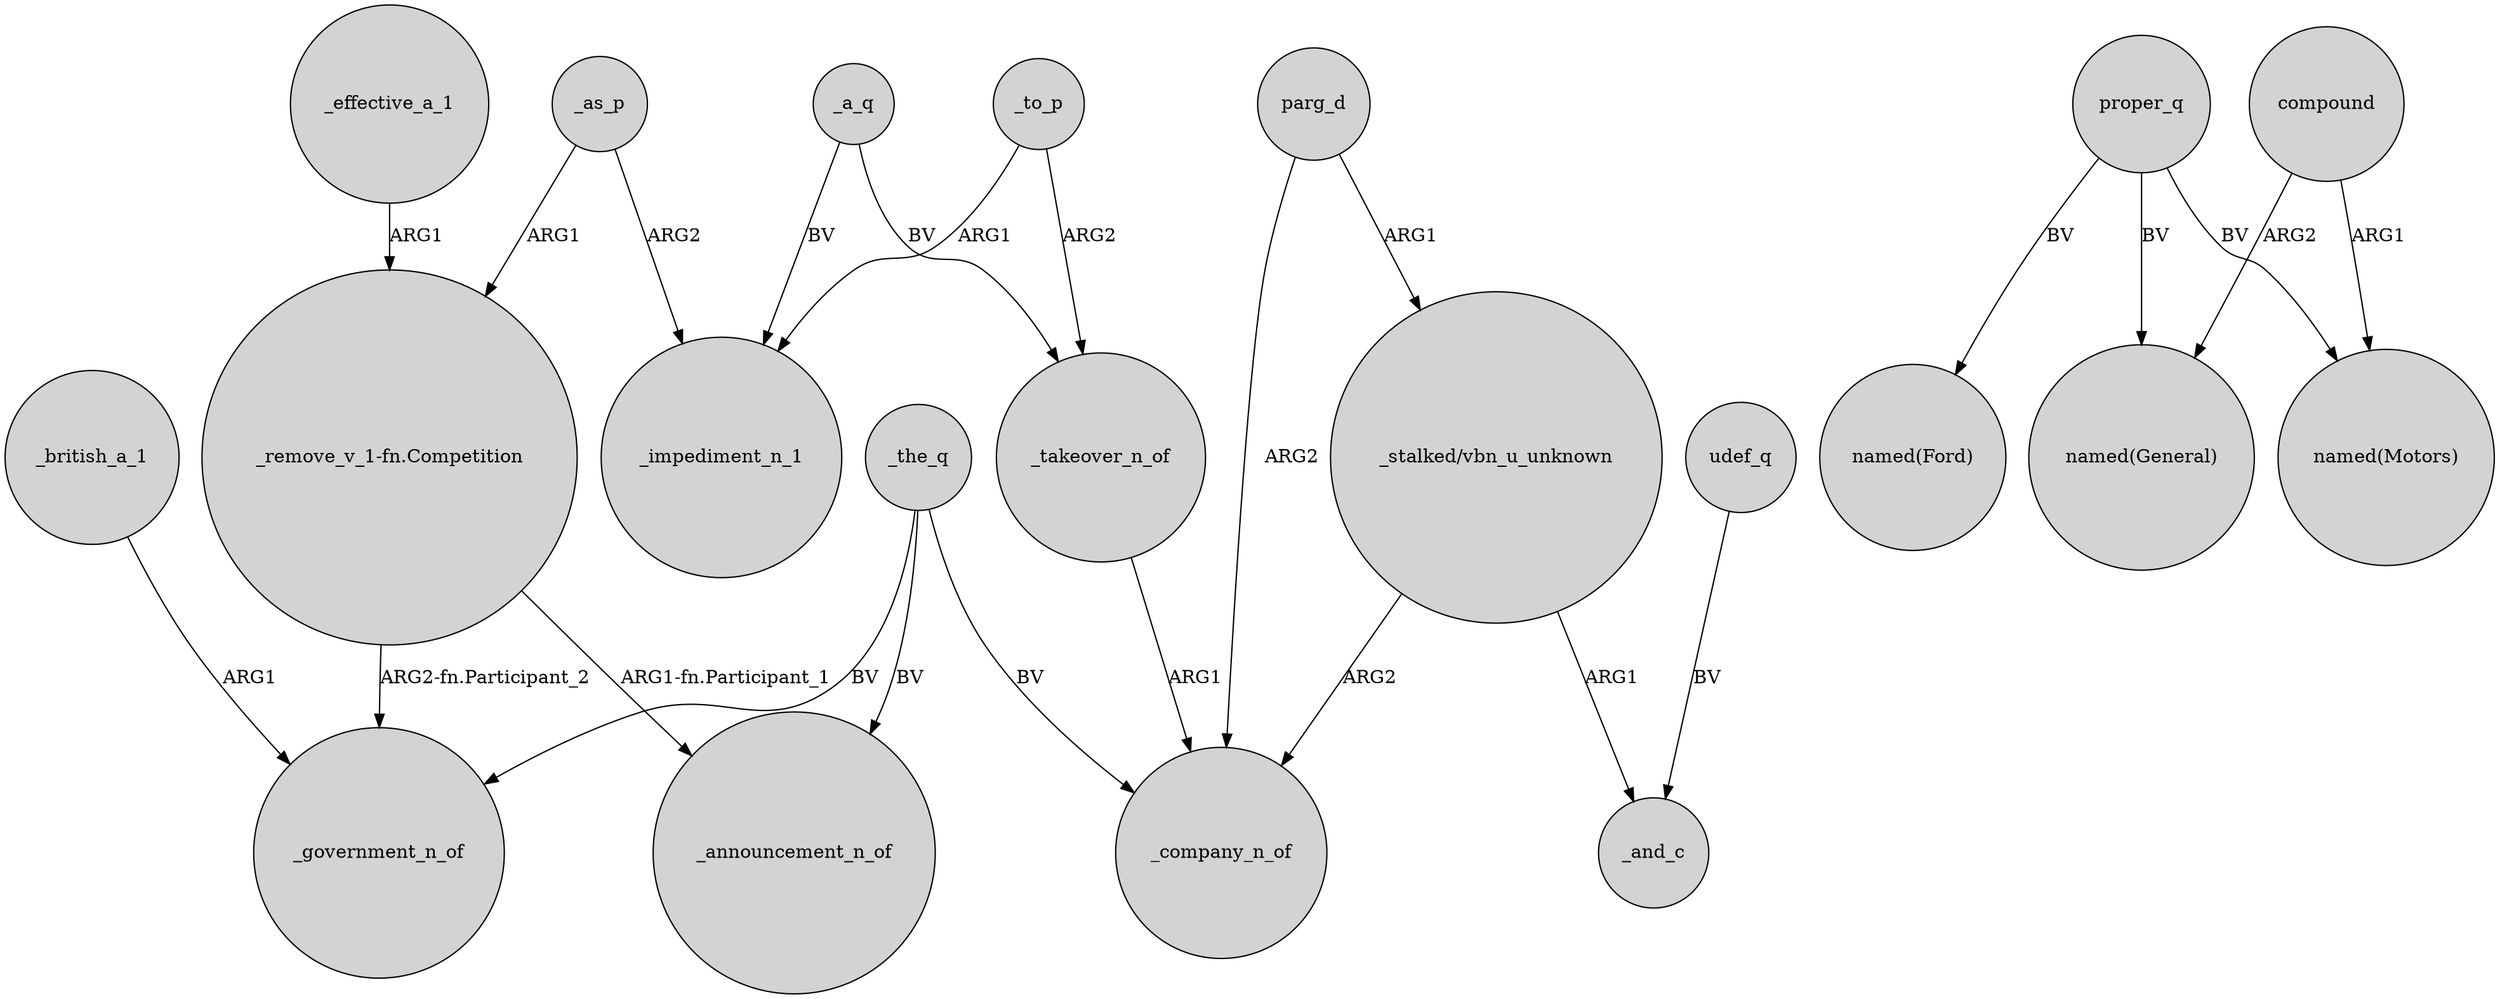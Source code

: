 digraph {
	node [shape=circle style=filled]
	_a_q -> _impediment_n_1 [label=BV]
	proper_q -> "named(Ford)" [label=BV]
	_the_q -> _announcement_n_of [label=BV]
	"_stalked/vbn_u_unknown" -> _and_c [label=ARG1]
	_effective_a_1 -> "_remove_v_1-fn.Competition" [label=ARG1]
	_as_p -> _impediment_n_1 [label=ARG2]
	parg_d -> _company_n_of [label=ARG2]
	udef_q -> _and_c [label=BV]
	_british_a_1 -> _government_n_of [label=ARG1]
	compound -> "named(Motors)" [label=ARG1]
	"_stalked/vbn_u_unknown" -> _company_n_of [label=ARG2]
	_a_q -> _takeover_n_of [label=BV]
	proper_q -> "named(General)" [label=BV]
	_the_q -> _government_n_of [label=BV]
	_to_p -> _takeover_n_of [label=ARG2]
	_takeover_n_of -> _company_n_of [label=ARG1]
	_as_p -> "_remove_v_1-fn.Competition" [label=ARG1]
	"_remove_v_1-fn.Competition" -> _announcement_n_of [label="ARG1-fn.Participant_1"]
	proper_q -> "named(Motors)" [label=BV]
	_the_q -> _company_n_of [label=BV]
	"_remove_v_1-fn.Competition" -> _government_n_of [label="ARG2-fn.Participant_2"]
	parg_d -> "_stalked/vbn_u_unknown" [label=ARG1]
	compound -> "named(General)" [label=ARG2]
	_to_p -> _impediment_n_1 [label=ARG1]
}
